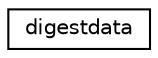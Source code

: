 digraph "Graphical Class Hierarchy"
{
  edge [fontname="Helvetica",fontsize="10",labelfontname="Helvetica",labelfontsize="10"];
  node [fontname="Helvetica",fontsize="10",shape=record];
  rankdir="LR";
  Node0 [label="digestdata",height=0.2,width=0.4,color="black", fillcolor="white", style="filled",URL="$structdigestdata.html"];
}
